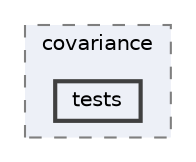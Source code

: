 digraph "/home/jam/Research/IRES-2025/dev/src/llm-scripts/testing/hypothesis-testing/hyp-env/lib/python3.12/site-packages/sklearn/covariance/tests"
{
 // LATEX_PDF_SIZE
  bgcolor="transparent";
  edge [fontname=Helvetica,fontsize=10,labelfontname=Helvetica,labelfontsize=10];
  node [fontname=Helvetica,fontsize=10,shape=box,height=0.2,width=0.4];
  compound=true
  subgraph clusterdir_1a9100659ad5ff26bb756146720e9975 {
    graph [ bgcolor="#edf0f7", pencolor="grey50", label="covariance", fontname=Helvetica,fontsize=10 style="filled,dashed", URL="dir_1a9100659ad5ff26bb756146720e9975.html",tooltip=""]
  dir_3b1f940cdbc7e2777f92e344d5f7b595 [label="tests", fillcolor="#edf0f7", color="grey25", style="filled,bold", URL="dir_3b1f940cdbc7e2777f92e344d5f7b595.html",tooltip=""];
  }
}
